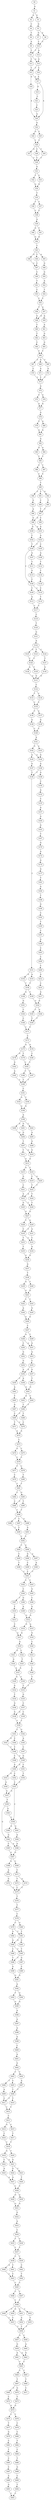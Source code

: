 strict digraph  {
	S0 -> S1 [ label = G ];
	S1 -> S2 [ label = A ];
	S1 -> S3 [ label = G ];
	S2 -> S4 [ label = C ];
	S3 -> S5 [ label = G ];
	S4 -> S6 [ label = T ];
	S5 -> S7 [ label = G ];
	S5 -> S8 [ label = A ];
	S6 -> S9 [ label = A ];
	S7 -> S10 [ label = C ];
	S8 -> S10 [ label = C ];
	S9 -> S11 [ label = T ];
	S10 -> S12 [ label = A ];
	S10 -> S11 [ label = T ];
	S11 -> S13 [ label = C ];
	S11 -> S14 [ label = G ];
	S12 -> S14 [ label = G ];
	S13 -> S15 [ label = T ];
	S14 -> S16 [ label = C ];
	S14 -> S15 [ label = T ];
	S15 -> S17 [ label = A ];
	S15 -> S18 [ label = G ];
	S16 -> S17 [ label = A ];
	S17 -> S19 [ label = G ];
	S17 -> S20 [ label = A ];
	S18 -> S20 [ label = A ];
	S19 -> S21 [ label = C ];
	S20 -> S22 [ label = G ];
	S21 -> S23 [ label = C ];
	S22 -> S24 [ label = G ];
	S22 -> S25 [ label = C ];
	S23 -> S20 [ label = A ];
	S24 -> S26 [ label = T ];
	S25 -> S26 [ label = T ];
	S26 -> S27 [ label = G ];
	S26 -> S28 [ label = C ];
	S26 -> S29 [ label = T ];
	S27 -> S30 [ label = T ];
	S28 -> S30 [ label = T ];
	S29 -> S30 [ label = T ];
	S30 -> S31 [ label = G ];
	S31 -> S32 [ label = T ];
	S31 -> S33 [ label = C ];
	S32 -> S34 [ label = G ];
	S33 -> S34 [ label = G ];
	S34 -> S35 [ label = T ];
	S35 -> S36 [ label = T ];
	S35 -> S37 [ label = C ];
	S36 -> S38 [ label = C ];
	S37 -> S38 [ label = C ];
	S38 -> S39 [ label = A ];
	S39 -> S40 [ label = G ];
	S39 -> S41 [ label = T ];
	S40 -> S42 [ label = G ];
	S41 -> S42 [ label = G ];
	S42 -> S43 [ label = T ];
	S43 -> S44 [ label = T ];
	S43 -> S45 [ label = A ];
	S43 -> S46 [ label = G ];
	S44 -> S47 [ label = C ];
	S45 -> S48 [ label = G ];
	S46 -> S47 [ label = C ];
	S47 -> S49 [ label = C ];
	S48 -> S50 [ label = G ];
	S49 -> S51 [ label = T ];
	S50 -> S52 [ label = A ];
	S51 -> S53 [ label = C ];
	S52 -> S54 [ label = T ];
	S53 -> S55 [ label = C ];
	S54 -> S55 [ label = C ];
	S55 -> S56 [ label = T ];
	S55 -> S57 [ label = A ];
	S56 -> S58 [ label = G ];
	S57 -> S59 [ label = A ];
	S57 -> S58 [ label = G ];
	S58 -> S60 [ label = T ];
	S59 -> S61 [ label = A ];
	S60 -> S62 [ label = T ];
	S61 -> S63 [ label = G ];
	S62 -> S64 [ label = C ];
	S63 -> S65 [ label = G ];
	S64 -> S66 [ label = T ];
	S65 -> S66 [ label = T ];
	S66 -> S67 [ label = C ];
	S66 -> S68 [ label = G ];
	S66 -> S69 [ label = T ];
	S67 -> S70 [ label = C ];
	S68 -> S71 [ label = A ];
	S69 -> S72 [ label = G ];
	S70 -> S73 [ label = T ];
	S71 -> S73 [ label = T ];
	S72 -> S73 [ label = T ];
	S73 -> S74 [ label = G ];
	S74 -> S75 [ label = C ];
	S74 -> S76 [ label = G ];
	S75 -> S77 [ label = A ];
	S76 -> S77 [ label = A ];
	S77 -> S78 [ label = G ];
	S78 -> S79 [ label = C ];
	S78 -> S80 [ label = A ];
	S79 -> S81 [ label = A ];
	S80 -> S81 [ label = A ];
	S81 -> S82 [ label = G ];
	S82 -> S83 [ label = G ];
	S82 -> S84 [ label = A ];
	S83 -> S85 [ label = T ];
	S84 -> S85 [ label = T ];
	S85 -> S86 [ label = C ];
	S85 -> S87 [ label = T ];
	S86 -> S88 [ label = C ];
	S87 -> S88 [ label = C ];
	S88 -> S89 [ label = T ];
	S89 -> S90 [ label = C ];
	S89 -> S91 [ label = T ];
	S89 -> S92 [ label = G ];
	S90 -> S93 [ label = G ];
	S91 -> S94 [ label = C ];
	S92 -> S95 [ label = T ];
	S93 -> S96 [ label = A ];
	S94 -> S97 [ label = T ];
	S95 -> S97 [ label = T ];
	S96 -> S98 [ label = G ];
	S97 -> S99 [ label = C ];
	S97 -> S98 [ label = G ];
	S98 -> S100 [ label = G ];
	S98 -> S101 [ label = A ];
	S99 -> S101 [ label = A ];
	S100 -> S102 [ label = C ];
	S101 -> S103 [ label = A ];
	S102 -> S104 [ label = T ];
	S103 -> S105 [ label = C ];
	S103 -> S104 [ label = T ];
	S104 -> S106 [ label = C ];
	S104 -> S107 [ label = A ];
	S105 -> S108 [ label = A ];
	S106 -> S109 [ label = C ];
	S106 -> S110 [ label = C ];
	S107 -> S111 [ label = T ];
	S108 -> S112 [ label = T ];
	S109 -> S113 [ label = A ];
	S110 -> S114 [ label = T ];
	S111 -> S115 [ label = G ];
	S112 -> S116 [ label = T ];
	S113 -> S117 [ label = C ];
	S114 -> S117 [ label = C ];
	S115 -> S106 [ label = C ];
	S116 -> S118 [ label = T ];
	S117 -> S119 [ label = C ];
	S118 -> S110 [ label = C ];
	S119 -> S120 [ label = T ];
	S120 -> S121 [ label = G ];
	S121 -> S122 [ label = A ];
	S122 -> S123 [ label = T ];
	S122 -> S124 [ label = C ];
	S122 -> S125 [ label = G ];
	S123 -> S126 [ label = C ];
	S124 -> S127 [ label = T ];
	S125 -> S126 [ label = C ];
	S126 -> S128 [ label = A ];
	S126 -> S129 [ label = T ];
	S127 -> S130 [ label = G ];
	S128 -> S131 [ label = G ];
	S129 -> S131 [ label = G ];
	S130 -> S131 [ label = G ];
	S131 -> S132 [ label = C ];
	S132 -> S133 [ label = T ];
	S132 -> S134 [ label = C ];
	S133 -> S135 [ label = C ];
	S134 -> S135 [ label = C ];
	S135 -> S136 [ label = C ];
	S135 -> S137 [ label = A ];
	S136 -> S138 [ label = A ];
	S137 -> S139 [ label = G ];
	S138 -> S140 [ label = C ];
	S139 -> S140 [ label = C ];
	S140 -> S141 [ label = A ];
	S141 -> S142 [ label = G ];
	S141 -> S143 [ label = A ];
	S142 -> S144 [ label = G ];
	S142 -> S145 [ label = A ];
	S143 -> S144 [ label = G ];
	S144 -> S146 [ label = A ];
	S145 -> S147 [ label = G ];
	S146 -> S148 [ label = G ];
	S146 -> S149 [ label = T ];
	S147 -> S149 [ label = T ];
	S148 -> S150 [ label = C ];
	S149 -> S151 [ label = T ];
	S150 -> S152 [ label = A ];
	S151 -> S153 [ label = A ];
	S151 -> S154 [ label = G ];
	S152 -> S155 [ label = C ];
	S153 -> S156 [ label = T ];
	S154 -> S156 [ label = T ];
	S155 -> S157 [ label = A ];
	S156 -> S158 [ label = A ];
	S156 -> S159 [ label = C ];
	S157 -> S160 [ label = G ];
	S158 -> S161 [ label = G ];
	S159 -> S162 [ label = G ];
	S160 -> S163 [ label = G ];
	S161 -> S164 [ label = C ];
	S162 -> S165 [ label = C ];
	S162 -> S166 [ label = G ];
	S163 -> S167 [ label = T ];
	S164 -> S168 [ label = C ];
	S165 -> S169 [ label = T ];
	S166 -> S169 [ label = T ];
	S167 -> S170 [ label = G ];
	S168 -> S171 [ label = C ];
	S169 -> S171 [ label = C ];
	S170 -> S172 [ label = A ];
	S171 -> S173 [ label = C ];
	S172 -> S174 [ label = G ];
	S173 -> S175 [ label = A ];
	S173 -> S176 [ label = G ];
	S174 -> S177 [ label = G ];
	S175 -> S178 [ label = G ];
	S175 -> S179 [ label = T ];
	S176 -> S180 [ label = C ];
	S177 -> S181 [ label = T ];
	S178 -> S182 [ label = G ];
	S179 -> S183 [ label = C ];
	S180 -> S183 [ label = C ];
	S181 -> S184 [ label = G ];
	S182 -> S185 [ label = A ];
	S183 -> S186 [ label = C ];
	S183 -> S187 [ label = T ];
	S184 -> S188 [ label = T ];
	S185 -> S189 [ label = T ];
	S186 -> S189 [ label = T ];
	S187 -> S189 [ label = T ];
	S188 -> S190 [ label = G ];
	S189 -> S191 [ label = C ];
	S190 -> S192 [ label = C ];
	S191 -> S193 [ label = G ];
	S191 -> S194 [ label = T ];
	S192 -> S195 [ label = T ];
	S193 -> S196 [ label = G ];
	S194 -> S196 [ label = G ];
	S195 -> S197 [ label = C ];
	S196 -> S198 [ label = A ];
	S197 -> S199 [ label = A ];
	S198 -> S200 [ label = A ];
	S198 -> S201 [ label = G ];
	S198 -> S202 [ label = C ];
	S199 -> S203 [ label = C ];
	S200 -> S204 [ label = G ];
	S201 -> S204 [ label = G ];
	S202 -> S205 [ label = A ];
	S203 -> S206 [ label = C ];
	S204 -> S207 [ label = T ];
	S205 -> S208 [ label = G ];
	S206 -> S209 [ label = C ];
	S207 -> S210 [ label = G ];
	S207 -> S211 [ label = C ];
	S208 -> S210 [ label = G ];
	S209 -> S212 [ label = G ];
	S210 -> S213 [ label = A ];
	S211 -> S213 [ label = A ];
	S212 -> S214 [ label = C ];
	S213 -> S215 [ label = A ];
	S213 -> S216 [ label = C ];
	S214 -> S217 [ label = A ];
	S215 -> S218 [ label = G ];
	S216 -> S219 [ label = C ];
	S216 -> S220 [ label = A ];
	S217 -> S162 [ label = G ];
	S218 -> S221 [ label = C ];
	S219 -> S222 [ label = T ];
	S220 -> S222 [ label = T ];
	S221 -> S223 [ label = A ];
	S222 -> S223 [ label = A ];
	S222 -> S224 [ label = T ];
	S223 -> S225 [ label = G ];
	S223 -> S226 [ label = T ];
	S224 -> S226 [ label = T ];
	S225 -> S227 [ label = G ];
	S226 -> S227 [ label = G ];
	S227 -> S228 [ label = T ];
	S227 -> S229 [ label = G ];
	S228 -> S230 [ label = C ];
	S229 -> S230 [ label = C ];
	S229 -> S231 [ label = A ];
	S230 -> S232 [ label = C ];
	S230 -> S233 [ label = T ];
	S231 -> S232 [ label = C ];
	S232 -> S234 [ label = A ];
	S233 -> S235 [ label = T ];
	S234 -> S236 [ label = G ];
	S235 -> S236 [ label = G ];
	S236 -> S237 [ label = G ];
	S237 -> S238 [ label = T ];
	S238 -> S239 [ label = G ];
	S238 -> S240 [ label = T ];
	S239 -> S241 [ label = G ];
	S240 -> S241 [ label = G ];
	S241 -> S242 [ label = C ];
	S241 -> S243 [ label = T ];
	S242 -> S244 [ label = A ];
	S243 -> S245 [ label = G ];
	S244 -> S246 [ label = G ];
	S245 -> S246 [ label = G ];
	S246 -> S247 [ label = C ];
	S247 -> S248 [ label = A ];
	S247 -> S249 [ label = T ];
	S248 -> S250 [ label = C ];
	S248 -> S251 [ label = G ];
	S249 -> S251 [ label = G ];
	S250 -> S252 [ label = G ];
	S251 -> S253 [ label = A ];
	S252 -> S254 [ label = G ];
	S253 -> S255 [ label = C ];
	S254 -> S256 [ label = A ];
	S255 -> S257 [ label = G ];
	S255 -> S256 [ label = A ];
	S256 -> S258 [ label = A ];
	S256 -> S259 [ label = C ];
	S257 -> S260 [ label = T ];
	S258 -> S261 [ label = G ];
	S259 -> S262 [ label = A ];
	S260 -> S261 [ label = G ];
	S261 -> S263 [ label = A ];
	S261 -> S264 [ label = C ];
	S262 -> S265 [ label = T ];
	S263 -> S266 [ label = T ];
	S264 -> S266 [ label = T ];
	S265 -> S267 [ label = G ];
	S266 -> S268 [ label = T ];
	S266 -> S269 [ label = C ];
	S267 -> S269 [ label = C ];
	S268 -> S270 [ label = C ];
	S269 -> S270 [ label = C ];
	S269 -> S271 [ label = T ];
	S270 -> S272 [ label = A ];
	S271 -> S272 [ label = A ];
	S272 -> S273 [ label = C ];
	S273 -> S274 [ label = G ];
	S273 -> S275 [ label = T ];
	S274 -> S276 [ label = C ];
	S275 -> S276 [ label = C ];
	S276 -> S277 [ label = T ];
	S276 -> S278 [ label = C ];
	S277 -> S279 [ label = C ];
	S278 -> S280 [ label = T ];
	S279 -> S281 [ label = T ];
	S280 -> S281 [ label = T ];
	S281 -> S282 [ label = C ];
	S281 -> S283 [ label = G ];
	S282 -> S284 [ label = C ];
	S283 -> S285 [ label = T ];
	S283 -> S284 [ label = C ];
	S284 -> S286 [ label = T ];
	S285 -> S286 [ label = T ];
	S286 -> S287 [ label = C ];
	S286 -> S288 [ label = G ];
	S286 -> S289 [ label = T ];
	S287 -> S290 [ label = T ];
	S288 -> S291 [ label = G ];
	S289 -> S290 [ label = T ];
	S290 -> S292 [ label = C ];
	S291 -> S292 [ label = C ];
	S292 -> S293 [ label = C ];
	S292 -> S294 [ label = A ];
	S293 -> S295 [ label = C ];
	S294 -> S296 [ label = G ];
	S294 -> S297 [ label = A ];
	S295 -> S298 [ label = T ];
	S296 -> S299 [ label = C ];
	S297 -> S300 [ label = A ];
	S298 -> S301 [ label = C ];
	S299 -> S301 [ label = C ];
	S300 -> S301 [ label = C ];
	S301 -> S302 [ label = C ];
	S301 -> S303 [ label = T ];
	S302 -> S304 [ label = C ];
	S303 -> S305 [ label = G ];
	S304 -> S306 [ label = G ];
	S304 -> S307 [ label = T ];
	S305 -> S308 [ label = C ];
	S306 -> S309 [ label = A ];
	S307 -> S310 [ label = T ];
	S308 -> S311 [ label = G ];
	S309 -> S312 [ label = G ];
	S310 -> S313 [ label = C ];
	S311 -> S312 [ label = G ];
	S312 -> S314 [ label = G ];
	S312 -> S315 [ label = A ];
	S313 -> S316 [ label = C ];
	S314 -> S317 [ label = A ];
	S315 -> S318 [ label = G ];
	S316 -> S317 [ label = A ];
	S317 -> S319 [ label = A ];
	S318 -> S320 [ label = C ];
	S319 -> S321 [ label = G ];
	S319 -> S322 [ label = C ];
	S320 -> S323 [ label = A ];
	S321 -> S324 [ label = G ];
	S322 -> S325 [ label = T ];
	S323 -> S326 [ label = C ];
	S324 -> S327 [ label = A ];
	S325 -> S327 [ label = A ];
	S326 -> S328 [ label = C ];
	S327 -> S329 [ label = G ];
	S327 -> S330 [ label = C ];
	S328 -> S331 [ label = T ];
	S329 -> S332 [ label = G ];
	S330 -> S333 [ label = T ];
	S331 -> S333 [ label = T ];
	S332 -> S334 [ label = T ];
	S333 -> S335 [ label = G ];
	S334 -> S336 [ label = G ];
	S335 -> S337 [ label = C ];
	S336 -> S338 [ label = G ];
	S337 -> S338 [ label = G ];
	S337 -> S339 [ label = C ];
	S338 -> S340 [ label = T ];
	S339 -> S340 [ label = T ];
	S340 -> S341 [ label = C ];
	S340 -> S342 [ label = G ];
	S341 -> S343 [ label = G ];
	S341 -> S344 [ label = C ];
	S342 -> S345 [ label = A ];
	S343 -> S346 [ label = T ];
	S344 -> S346 [ label = T ];
	S345 -> S347 [ label = C ];
	S346 -> S348 [ label = C ];
	S346 -> S349 [ label = G ];
	S347 -> S349 [ label = G ];
	S348 -> S350 [ label = A ];
	S349 -> S350 [ label = A ];
	S349 -> S351 [ label = C ];
	S350 -> S352 [ label = C ];
	S350 -> S353 [ label = A ];
	S351 -> S354 [ label = T ];
	S352 -> S355 [ label = C ];
	S353 -> S356 [ label = G ];
	S354 -> S355 [ label = C ];
	S355 -> S357 [ label = G ];
	S355 -> S358 [ label = C ];
	S356 -> S357 [ label = G ];
	S357 -> S359 [ label = T ];
	S358 -> S360 [ label = A ];
	S358 -> S361 [ label = G ];
	S359 -> S362 [ label = G ];
	S359 -> S363 [ label = G ];
	S360 -> S362 [ label = G ];
	S361 -> S364 [ label = A ];
	S362 -> S365 [ label = C ];
	S362 -> S366 [ label = A ];
	S363 -> S358 [ label = C ];
	S364 -> S366 [ label = A ];
	S365 -> S367 [ label = G ];
	S366 -> S367 [ label = G ];
	S367 -> S368 [ label = G ];
	S367 -> S369 [ label = C ];
	S368 -> S370 [ label = A ];
	S369 -> S371 [ label = C ];
	S370 -> S372 [ label = G ];
	S371 -> S373 [ label = T ];
	S371 -> S374 [ label = A ];
	S372 -> S375 [ label = C ];
	S373 -> S375 [ label = C ];
	S374 -> S375 [ label = C ];
	S375 -> S376 [ label = T ];
	S376 -> S377 [ label = T ];
	S377 -> S378 [ label = C ];
	S378 -> S379 [ label = C ];
	S378 -> S380 [ label = G ];
	S379 -> S381 [ label = T ];
	S379 -> S382 [ label = A ];
	S380 -> S381 [ label = T ];
	S381 -> S383 [ label = C ];
	S381 -> S384 [ label = G ];
	S382 -> S384 [ label = G ];
	S383 -> S385 [ label = T ];
	S384 -> S385 [ label = T ];
	S384 -> S386 [ label = C ];
	S385 -> S387 [ label = G ];
	S385 -> S388 [ label = T ];
	S386 -> S388 [ label = T ];
	S387 -> S389 [ label = C ];
	S388 -> S390 [ label = G ];
	S389 -> S391 [ label = G ];
	S390 -> S391 [ label = G ];
	S391 -> S392 [ label = A ];
	S392 -> S393 [ label = T ];
	S392 -> S394 [ label = G ];
	S393 -> S395 [ label = G ];
	S394 -> S395 [ label = G ];
	S395 -> S396 [ label = A ];
	S396 -> S397 [ label = A ];
	S397 -> S398 [ label = A ];
	S398 -> S399 [ label = A ];
	S399 -> S400 [ label = C ];
	S400 -> S401 [ label = A ];
	S401 -> S402 [ label = G ];
	S402 -> S403 [ label = C ];
	S402 -> S404 [ label = T ];
	S403 -> S405 [ label = C ];
	S403 -> S406 [ label = T ];
	S404 -> S407 [ label = A ];
	S405 -> S408 [ label = T ];
	S406 -> S409 [ label = A ];
	S407 -> S408 [ label = T ];
	S408 -> S410 [ label = T ];
	S408 -> S411 [ label = C ];
	S409 -> S411 [ label = C ];
	S410 -> S412 [ label = C ];
	S411 -> S412 [ label = C ];
	S412 -> S413 [ label = C ];
	S413 -> S414 [ label = G ];
	S413 -> S415 [ label = C ];
	S414 -> S416 [ label = C ];
	S415 -> S417 [ label = T ];
	S416 -> S418 [ label = T ];
	S417 -> S418 [ label = T ];
	S418 -> S419 [ label = G ];
	S418 -> S420 [ label = T ];
	S419 -> S421 [ label = G ];
	S419 -> S422 [ label = C ];
	S420 -> S421 [ label = G ];
	S421 -> S423 [ label = C ];
	S421 -> S424 [ label = G ];
	S422 -> S425 [ label = A ];
	S423 -> S426 [ label = T ];
	S424 -> S427 [ label = A ];
	S425 -> S427 [ label = A ];
	S426 -> S428 [ label = C ];
	S427 -> S428 [ label = C ];
	S428 -> S429 [ label = G ];
	S428 -> S430 [ label = A ];
	S429 -> S431 [ label = G ];
	S430 -> S431 [ label = G ];
	S431 -> S432 [ label = G ];
	S432 -> S433 [ label = A ];
	S433 -> S434 [ label = C ];
	S434 -> S435 [ label = T ];
	S434 -> S436 [ label = C ];
	S435 -> S437 [ label = T ];
	S436 -> S437 [ label = T ];
	S437 -> S438 [ label = C ];
	S437 -> S439 [ label = T ];
	S438 -> S440 [ label = A ];
	S438 -> S441 [ label = T ];
	S439 -> S442 [ label = C ];
	S440 -> S443 [ label = C ];
	S441 -> S443 [ label = C ];
	S442 -> S444 [ label = T ];
	S443 -> S445 [ label = C ];
	S444 -> S445 [ label = C ];
	S445 -> S446 [ label = C ];
	S445 -> S447 [ label = T ];
	S446 -> S448 [ label = T ];
	S447 -> S448 [ label = T ];
	S448 -> S449 [ label = C ];
	S448 -> S450 [ label = G ];
	S448 -> S451 [ label = A ];
	S448 -> S452 [ label = T ];
	S449 -> S453 [ label = C ];
	S450 -> S453 [ label = C ];
	S451 -> S454 [ label = A ];
	S452 -> S455 [ label = T ];
	S453 -> S456 [ label = T ];
	S454 -> S456 [ label = T ];
	S455 -> S456 [ label = T ];
	S456 -> S457 [ label = G ];
	S456 -> S458 [ label = C ];
	S457 -> S459 [ label = G ];
	S458 -> S460 [ label = A ];
	S459 -> S461 [ label = A ];
	S459 -> S462 [ label = G ];
	S460 -> S462 [ label = G ];
	S461 -> S463 [ label = C ];
	S462 -> S463 [ label = C ];
	S463 -> S464 [ label = C ];
	S463 -> S465 [ label = T ];
	S464 -> S467 [ label = T ];
	S465 -> S468 [ label = T ];
	S467 -> S469 [ label = C ];
	S467 -> S470 [ label = G ];
	S468 -> S471 [ label = C ];
	S469 -> S472 [ label = C ];
	S470 -> S473 [ label = T ];
	S472 -> S474 [ label = G ];
	S473 -> S474 [ label = G ];
	S474 -> S475 [ label = C ];
	S474 -> S476 [ label = T ];
	S475 -> S477 [ label = T ];
	S476 -> S478 [ label = C ];
	S477 -> S479 [ label = G ];
	S478 -> S480 [ label = C ];
	S479 -> S481 [ label = C ];
	S480 -> S482 [ label = T ];
	S481 -> S483 [ label = T ];
	S482 -> S484 [ label = C ];
	S483 -> S485 [ label = C ];
	S484 -> S486 [ label = T ];
	S485 -> S487 [ label = C ];
	S486 -> S488 [ label = G ];
	S487 -> S489 [ label = A ];
	S488 -> S490 [ label = C ];
	S489 -> S491 [ label = G ];
	S490 -> S492 [ label = T ];
	S491 -> S493 [ label = C ];
	S492 -> S493 [ label = C ];
}
